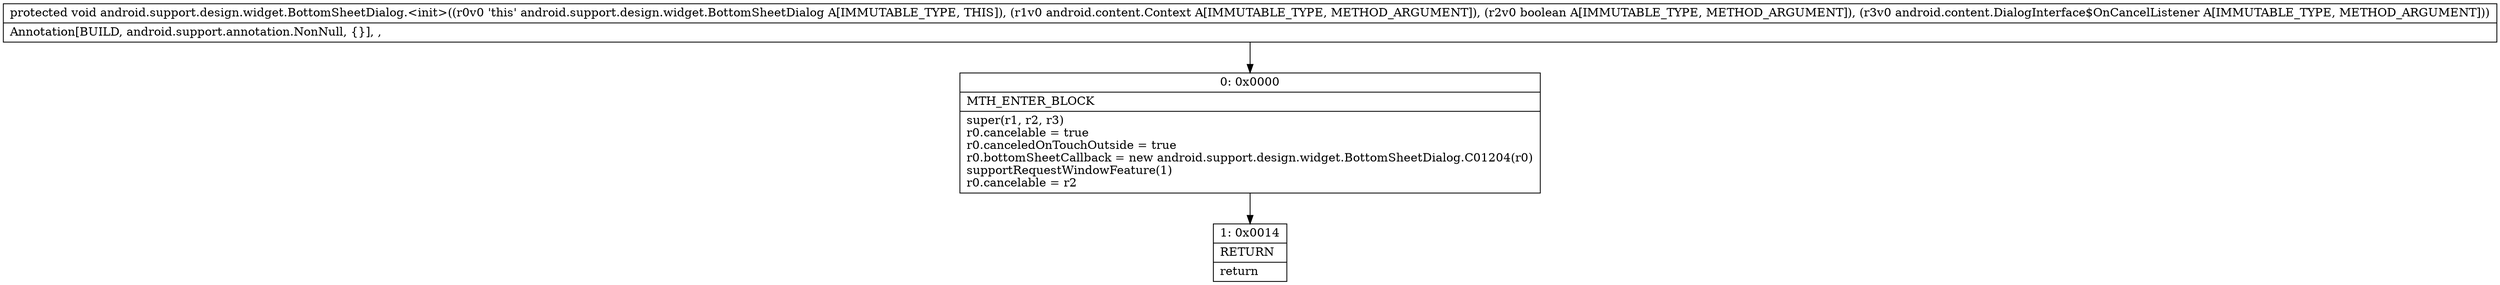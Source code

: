digraph "CFG forandroid.support.design.widget.BottomSheetDialog.\<init\>(Landroid\/content\/Context;ZLandroid\/content\/DialogInterface$OnCancelListener;)V" {
Node_0 [shape=record,label="{0\:\ 0x0000|MTH_ENTER_BLOCK\l|super(r1, r2, r3)\lr0.cancelable = true\lr0.canceledOnTouchOutside = true\lr0.bottomSheetCallback = new android.support.design.widget.BottomSheetDialog.C01204(r0)\lsupportRequestWindowFeature(1)\lr0.cancelable = r2\l}"];
Node_1 [shape=record,label="{1\:\ 0x0014|RETURN\l|return\l}"];
MethodNode[shape=record,label="{protected void android.support.design.widget.BottomSheetDialog.\<init\>((r0v0 'this' android.support.design.widget.BottomSheetDialog A[IMMUTABLE_TYPE, THIS]), (r1v0 android.content.Context A[IMMUTABLE_TYPE, METHOD_ARGUMENT]), (r2v0 boolean A[IMMUTABLE_TYPE, METHOD_ARGUMENT]), (r3v0 android.content.DialogInterface$OnCancelListener A[IMMUTABLE_TYPE, METHOD_ARGUMENT]))  | Annotation[BUILD, android.support.annotation.NonNull, \{\}], , \l}"];
MethodNode -> Node_0;
Node_0 -> Node_1;
}

